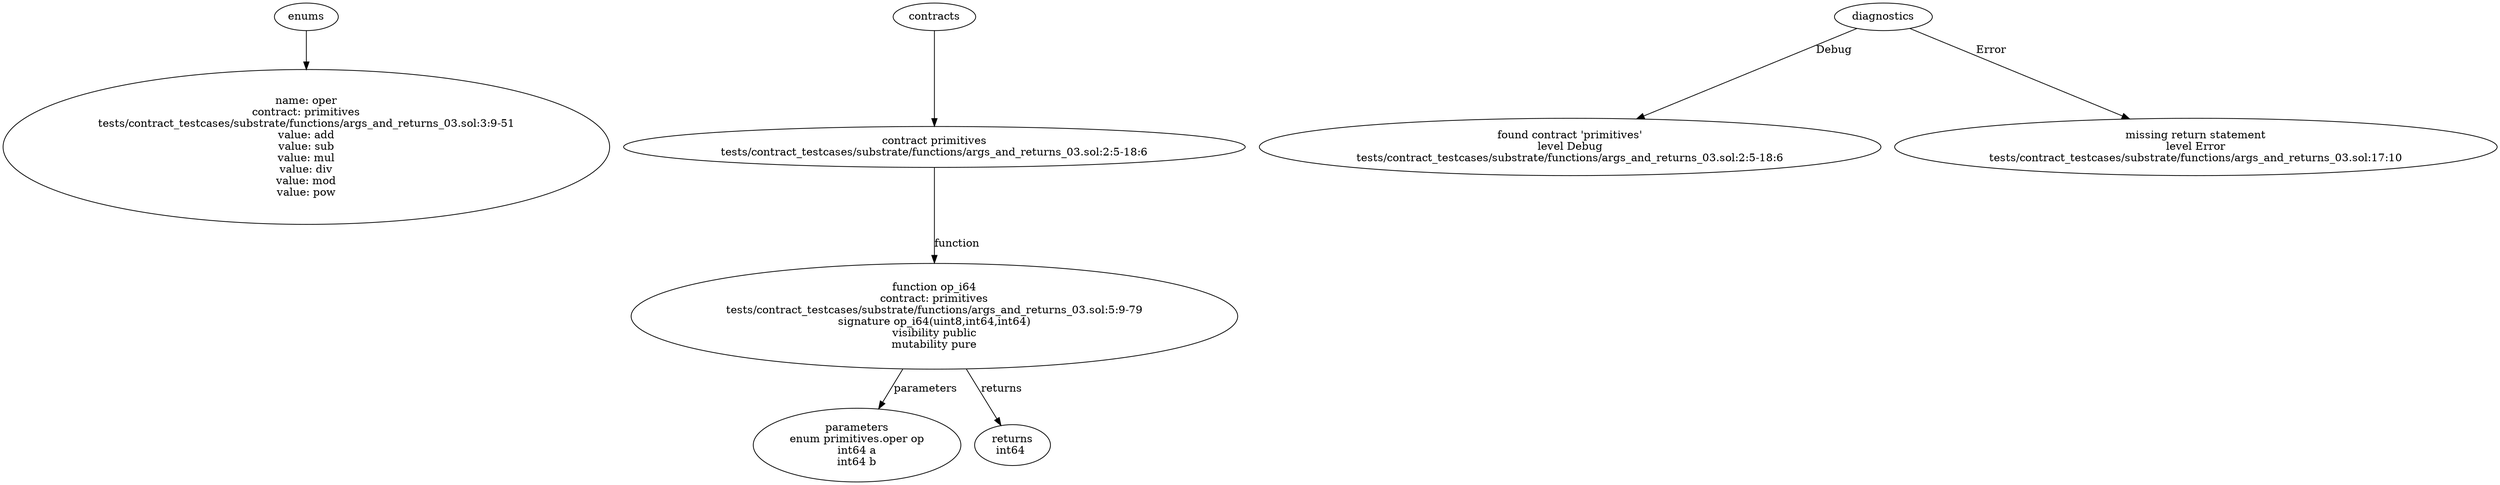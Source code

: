 strict digraph "tests/contract_testcases/substrate/functions/args_and_returns_03.sol" {
	oper [label="name: oper\ncontract: primitives\ntests/contract_testcases/substrate/functions/args_and_returns_03.sol:3:9-51\nvalue: add\nvalue: sub\nvalue: mul\nvalue: div\nvalue: mod\nvalue: pow"]
	contract [label="contract primitives\ntests/contract_testcases/substrate/functions/args_and_returns_03.sol:2:5-18:6"]
	op_i64 [label="function op_i64\ncontract: primitives\ntests/contract_testcases/substrate/functions/args_and_returns_03.sol:5:9-79\nsignature op_i64(uint8,int64,int64)\nvisibility public\nmutability pure"]
	parameters [label="parameters\nenum primitives.oper op\nint64 a\nint64 b"]
	returns [label="returns\nint64 "]
	diagnostic [label="found contract 'primitives'\nlevel Debug\ntests/contract_testcases/substrate/functions/args_and_returns_03.sol:2:5-18:6"]
	diagnostic_9 [label="missing return statement\nlevel Error\ntests/contract_testcases/substrate/functions/args_and_returns_03.sol:17:10"]
	enums -> oper
	contracts -> contract
	contract -> op_i64 [label="function"]
	op_i64 -> parameters [label="parameters"]
	op_i64 -> returns [label="returns"]
	diagnostics -> diagnostic [label="Debug"]
	diagnostics -> diagnostic_9 [label="Error"]
}
